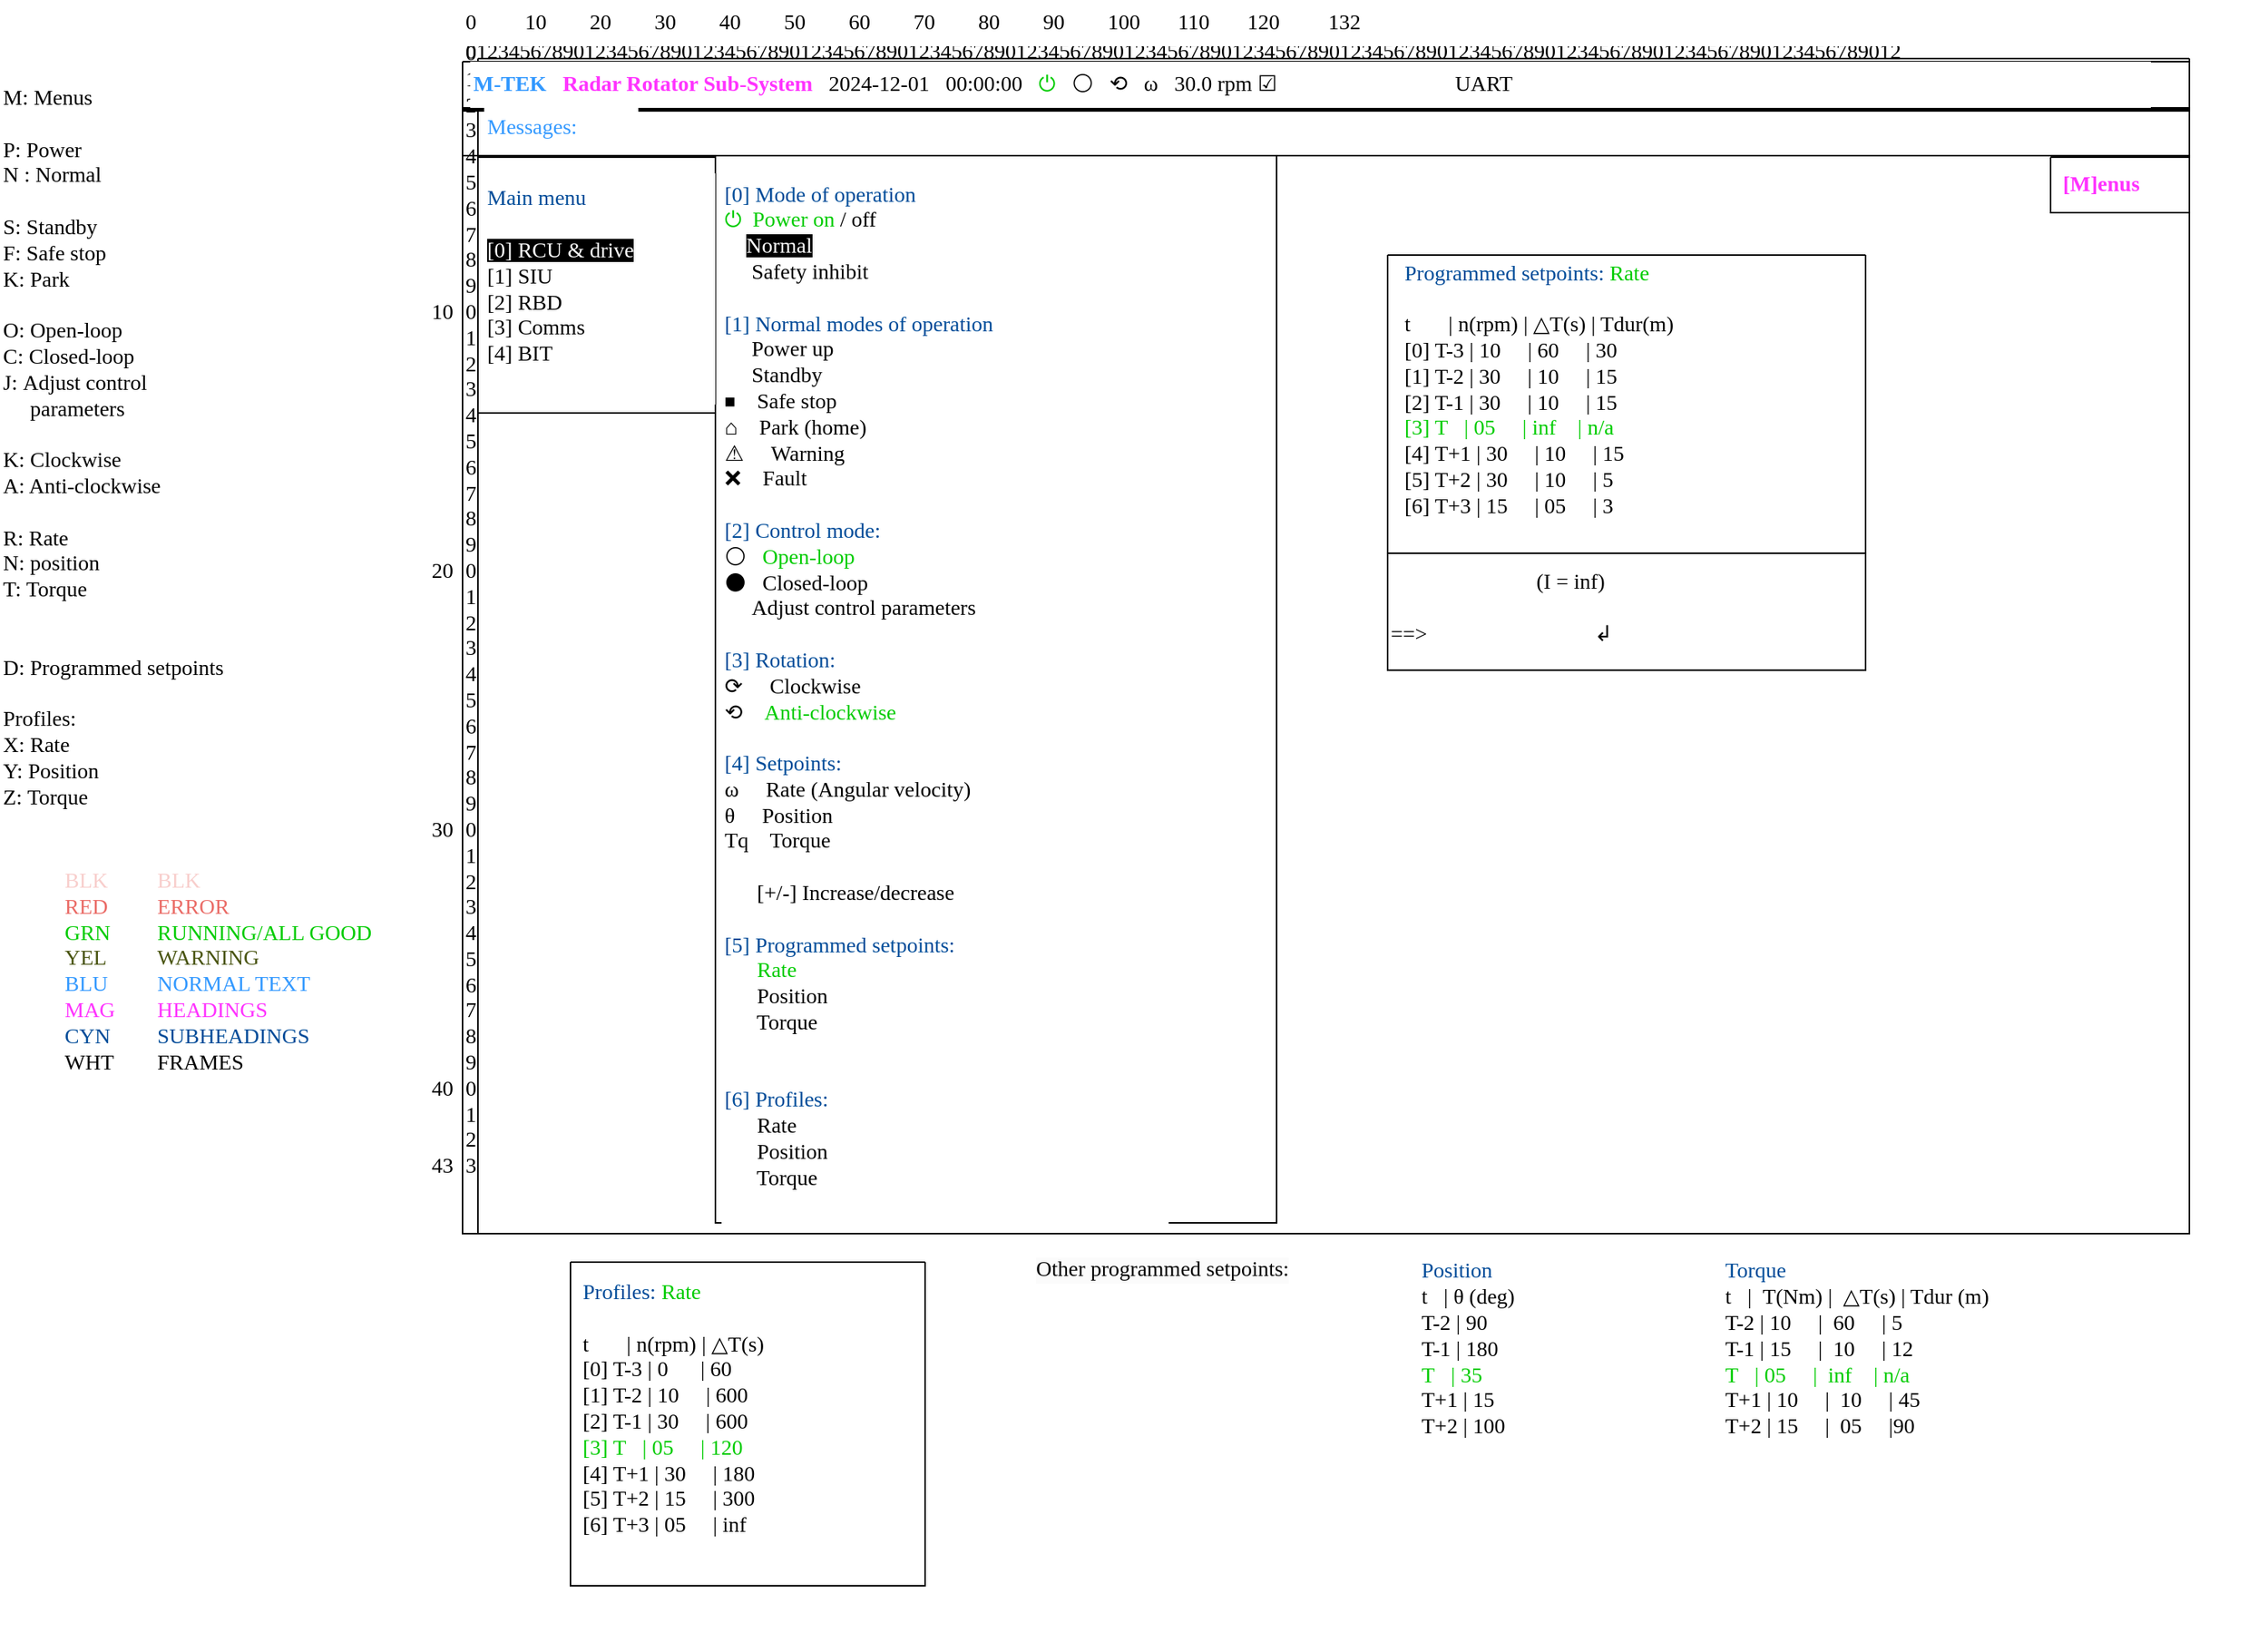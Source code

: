 <mxfile version="25.0.3">
  <diagram name="Page-1" id="gYPdV5KYoYjTxZCbX4Au">
    <mxGraphModel dx="3088" dy="1907" grid="1" gridSize="10" guides="1" tooltips="1" connect="1" arrows="1" fold="1" page="1" pageScale="1" pageWidth="1654" pageHeight="1169" math="0" shadow="0">
      <root>
        <mxCell id="0" />
        <mxCell id="1" parent="0" />
        <mxCell id="qkAYrCaB-duEuZqhV6VB-1" value="&lt;font&gt;0123456789012345678901234567890123456789012345678901234567890123456789012345678901234567890123456789012345678901234567890123456789012&lt;/font&gt;" style="text;html=1;align=left;verticalAlign=middle;resizable=0;points=[];autosize=1;strokeColor=none;fillColor=default;fontFamily=Lucida Console;fontSize=14;" parent="1" vertex="1">
          <mxGeometry x="10" y="-20" width="1150" height="30" as="geometry" />
        </mxCell>
        <mxCell id="qkAYrCaB-duEuZqhV6VB-2" value="&lt;font&gt;0&amp;nbsp; &amp;nbsp; &amp;nbsp; &amp;nbsp; &amp;nbsp;10&amp;nbsp; &amp;nbsp; &amp;nbsp; &amp;nbsp; 20&amp;nbsp; &amp;nbsp; &amp;nbsp; &amp;nbsp; 30&amp;nbsp; &amp;nbsp; &amp;nbsp; &amp;nbsp; 40&amp;nbsp; &amp;nbsp; &amp;nbsp; &amp;nbsp; 50&amp;nbsp; &amp;nbsp; &amp;nbsp; &amp;nbsp; 60&amp;nbsp; &amp;nbsp; &amp;nbsp; &amp;nbsp; 70&amp;nbsp; &amp;nbsp; &amp;nbsp; &amp;nbsp; 80&amp;nbsp; &amp;nbsp; &amp;nbsp; &amp;nbsp; 90&amp;nbsp; &amp;nbsp; &amp;nbsp; &amp;nbsp; 100&amp;nbsp; &amp;nbsp; &amp;nbsp; &amp;nbsp;110&amp;nbsp; &amp;nbsp; &amp;nbsp; &amp;nbsp;120&amp;nbsp; &amp;nbsp; &amp;nbsp; &amp;nbsp; &amp;nbsp;132&amp;nbsp;&lt;/font&gt;" style="text;html=1;align=left;verticalAlign=middle;resizable=0;points=[];autosize=1;strokeColor=none;fillColor=default;fontFamily=Lucida Console;fontSize=14;" parent="1" vertex="1">
          <mxGeometry x="10" y="-39" width="1170" height="30" as="geometry" />
        </mxCell>
        <mxCell id="0JCC86L8l436ZXqpCiF8-2" value="&lt;div&gt;&lt;br&gt;&lt;/div&gt;&lt;div&gt;&lt;br&gt;&lt;/div&gt;&lt;div&gt;&lt;br&gt;&lt;/div&gt;&lt;div&gt;&lt;br&gt;&lt;/div&gt;&lt;div&gt;&lt;br&gt;&lt;/div&gt;&lt;div&gt;&lt;br&gt;&lt;/div&gt;&lt;div&gt;&lt;br&gt;&lt;/div&gt;&lt;div&gt;&lt;br&gt;&lt;/div&gt;&lt;div&gt;&lt;br&gt;&lt;/div&gt;&lt;br&gt;&lt;div&gt;10&lt;/div&gt;&lt;div&gt;&lt;br&gt;&lt;/div&gt;&lt;div&gt;&lt;br&gt;&lt;/div&gt;&lt;div&gt;&lt;br&gt;&lt;/div&gt;&lt;div&gt;&lt;br&gt;&lt;/div&gt;&lt;div&gt;&lt;br&gt;&lt;/div&gt;&lt;div&gt;&lt;br&gt;&lt;/div&gt;&lt;div&gt;&lt;br&gt;&lt;/div&gt;&lt;div&gt;&lt;br&gt;&lt;/div&gt;&lt;div&gt;&lt;br&gt;&lt;/div&gt;&lt;div&gt;20&lt;/div&gt;&lt;div&gt;&lt;br&gt;&lt;/div&gt;&lt;div&gt;&lt;br&gt;&lt;/div&gt;&lt;div&gt;&lt;br&gt;&lt;/div&gt;&lt;div&gt;&lt;br&gt;&lt;/div&gt;&lt;div&gt;&lt;br&gt;&lt;/div&gt;&lt;div&gt;&lt;br&gt;&lt;/div&gt;&lt;div&gt;&lt;br&gt;&lt;/div&gt;&lt;div&gt;&lt;br&gt;&lt;/div&gt;&lt;div&gt;&lt;br&gt;&lt;/div&gt;&lt;div&gt;30&lt;/div&gt;&lt;div&gt;&lt;br&gt;&lt;/div&gt;&lt;div&gt;&lt;br&gt;&lt;/div&gt;&lt;div&gt;&lt;br&gt;&lt;/div&gt;&lt;div&gt;&lt;br&gt;&lt;/div&gt;&lt;div&gt;&lt;br&gt;&lt;/div&gt;&lt;div&gt;&lt;br&gt;&lt;/div&gt;&lt;div&gt;&lt;br&gt;&lt;/div&gt;&lt;div&gt;&lt;br&gt;&lt;/div&gt;&lt;div&gt;&lt;br&gt;&lt;/div&gt;&lt;div&gt;40&lt;/div&gt;&lt;div&gt;&lt;br&gt;&lt;/div&gt;&lt;div&gt;&lt;br&gt;&lt;/div&gt;&lt;div&gt;43&lt;/div&gt;&lt;div&gt;&lt;br&gt;&lt;/div&gt;&lt;div&gt;&lt;br&gt;&lt;/div&gt;&lt;div&gt;&lt;br&gt;&lt;/div&gt;" style="text;whiteSpace=wrap;html=1;align=right;fontFamily=Lucida Console;fontSize=14;" parent="1" vertex="1">
          <mxGeometry x="-18" y="-19" width="24" height="240" as="geometry" />
        </mxCell>
        <mxCell id="qkAYrCaB-duEuZqhV6VB-3" value="0&lt;div&gt;1&lt;/div&gt;&lt;div&gt;2&lt;/div&gt;&lt;div&gt;3&lt;/div&gt;&lt;div&gt;4&lt;/div&gt;&lt;div&gt;5&lt;/div&gt;&lt;div&gt;6&lt;/div&gt;&lt;div&gt;7&lt;/div&gt;&lt;div&gt;8&lt;/div&gt;&lt;div&gt;9&lt;/div&gt;&lt;div&gt;0&lt;/div&gt;&lt;div&gt;1&lt;/div&gt;&lt;div&gt;2&lt;/div&gt;&lt;div&gt;3&lt;/div&gt;&lt;div&gt;4&lt;/div&gt;&lt;div&gt;5&lt;/div&gt;&lt;div&gt;6&lt;/div&gt;&lt;div&gt;7&lt;/div&gt;&lt;div&gt;8&lt;/div&gt;&lt;div&gt;9&lt;/div&gt;&lt;div&gt;0&lt;/div&gt;&lt;div&gt;1&lt;/div&gt;&lt;div&gt;2&lt;/div&gt;&lt;div&gt;3&lt;/div&gt;&lt;div&gt;4&lt;/div&gt;&lt;div&gt;5&lt;/div&gt;&lt;div&gt;6&lt;/div&gt;&lt;div&gt;7&lt;/div&gt;&lt;div&gt;8&lt;/div&gt;&lt;div&gt;9&lt;/div&gt;&lt;div&gt;0&lt;/div&gt;&lt;div&gt;1&lt;/div&gt;&lt;div&gt;2&lt;/div&gt;&lt;div&gt;3&lt;/div&gt;&lt;div&gt;4&lt;/div&gt;&lt;div&gt;5&lt;/div&gt;&lt;div&gt;6&lt;/div&gt;&lt;div&gt;7&lt;/div&gt;&lt;div&gt;8&lt;/div&gt;&lt;div&gt;9&lt;/div&gt;&lt;div&gt;0&lt;/div&gt;&lt;div&gt;1&lt;/div&gt;&lt;div&gt;2&lt;/div&gt;&lt;div&gt;3&lt;/div&gt;&lt;div&gt;&lt;br&gt;&lt;/div&gt;&lt;div&gt;&lt;br&gt;&lt;/div&gt;" style="text;whiteSpace=wrap;html=1;fontFamily=Lucida Console;fontSize=14;" parent="1" vertex="1">
          <mxGeometry x="10" y="-19" width="24" height="240" as="geometry" />
        </mxCell>
        <mxCell id="LSzqvkUK99cfRbp6Mw0R-84" value="&lt;div&gt;&lt;font color=&quot;#f8cecc&quot;&gt;BLK&lt;/font&gt;&lt;/div&gt;&lt;div&gt;&lt;font color=&quot;#ea6b66&quot;&gt;RED&lt;/font&gt;&lt;/div&gt;&lt;div&gt;&lt;span style=&quot;color: rgb(0, 204, 0);&quot;&gt;GRN&lt;/span&gt;&lt;/div&gt;&lt;div&gt;&lt;font color=&quot;#495411&quot;&gt;YEL&lt;/font&gt;&lt;/div&gt;&lt;div&gt;&lt;font color=&quot;#3399ff&quot;&gt;BLU&lt;/font&gt;&lt;/div&gt;&lt;div&gt;&lt;font color=&quot;#ff33ff&quot;&gt;MAG&lt;/font&gt;&lt;/div&gt;&lt;div&gt;&lt;font color=&quot;#004c99&quot;&gt;CYN&lt;/font&gt;&lt;/div&gt;&lt;div&gt;WHT&lt;/div&gt;&lt;div&gt;&lt;br&gt;&lt;/div&gt;" style="text;html=1;align=left;verticalAlign=middle;resizable=0;points=[];autosize=1;strokeColor=none;fillColor=default;fontFamily=Lucida Console;fontSize=14;" parent="1" vertex="1">
          <mxGeometry x="-250" y="520" width="50" height="160" as="geometry" />
        </mxCell>
        <mxCell id="LSzqvkUK99cfRbp6Mw0R-85" value="&lt;div&gt;&lt;font color=&quot;#f8cecc&quot;&gt;BLK&lt;/font&gt;&lt;/div&gt;&lt;div&gt;&lt;font color=&quot;#ea6b66&quot;&gt;ERROR&lt;/font&gt;&lt;/div&gt;&lt;div&gt;&lt;span style=&quot;color: rgb(0, 204, 0);&quot;&gt;RUNNING/ALL GOOD&lt;/span&gt;&lt;/div&gt;&lt;div&gt;&lt;font color=&quot;#495411&quot;&gt;WARNING&lt;/font&gt;&lt;/div&gt;&lt;div&gt;&lt;font color=&quot;#3399ff&quot;&gt;NORMAL TEXT&lt;/font&gt;&lt;/div&gt;&lt;div&gt;&lt;font color=&quot;#ff33ff&quot;&gt;HEADINGS&lt;/font&gt;&lt;/div&gt;&lt;div&gt;&lt;span style=&quot;background-color: initial;&quot;&gt;&lt;font color=&quot;#004c99&quot;&gt;SUBHEADINGS&lt;/font&gt;&lt;/span&gt;&lt;/div&gt;&lt;div&gt;&lt;span style=&quot;background-color: initial;&quot;&gt;FRAMES&lt;/span&gt;&lt;/div&gt;&lt;div&gt;&lt;br&gt;&lt;/div&gt;" style="text;html=1;align=left;verticalAlign=middle;resizable=0;points=[];autosize=1;strokeColor=none;fillColor=default;fontFamily=Lucida Console;fontSize=14;" parent="1" vertex="1">
          <mxGeometry x="-190" y="520" width="160" height="160" as="geometry" />
        </mxCell>
        <mxCell id="oLKlljd090616Nfrw5Nb-1" value="" style="swimlane;startSize=0;fontFamily=Lucida Console;fontSize=14;" parent="1" vertex="1">
          <mxGeometry x="20" y="-1" width="1110" height="762.5" as="geometry" />
        </mxCell>
        <mxCell id="USdj_I0CaCp1iJVfZblM-9" value="&#xa;" style="swimlane;startSize=0;fontFamily=Lucida Console;fontSize=14;" parent="oLKlljd090616Nfrw5Nb-1" vertex="1">
          <mxGeometry x="-10" y="34" width="1120" height="728.5" as="geometry" />
        </mxCell>
        <mxCell id="4MxpSBrEVifbQffTptLJ-7" value="&#xa;" style="swimlane;startSize=0;fontFamily=Lucida Console;fontSize=14;" parent="USdj_I0CaCp1iJVfZblM-9" vertex="1">
          <mxGeometry x="164" y="29" width="364" height="692.5" as="geometry" />
        </mxCell>
        <mxCell id="4MxpSBrEVifbQffTptLJ-8" value="&lt;div&gt;&lt;span style=&quot;color: rgb(0, 76, 153); background-color: initial;&quot;&gt;[0] Mode of operation&lt;/span&gt;&lt;/div&gt;&lt;div&gt;&lt;font style=&quot;background-color: initial;&quot; color=&quot;#00cc00&quot;&gt;⏻&amp;nbsp;&amp;nbsp;&lt;/font&gt;&lt;span style=&quot;color: rgb(0, 204, 0); background-color: initial;&quot;&gt;Power on&lt;/span&gt;&lt;span style=&quot;background-color: initial;&quot;&gt;&lt;font color=&quot;#004c99&quot;&gt;&amp;nbsp;&lt;/font&gt;&lt;/span&gt;&lt;span style=&quot;background-color: initial;&quot;&gt;/ off&lt;/span&gt;&lt;/div&gt;&lt;div&gt;&lt;font style=&quot;background-color: rgb(255, 255, 255);&quot; color=&quot;#ffffff&quot;&gt;&amp;nbsp; &amp;nbsp; &lt;/font&gt;&lt;font style=&quot;background-color: rgb(0, 0, 0);&quot; color=&quot;#ffffff&quot;&gt;Normal&lt;/font&gt;&lt;/div&gt;&lt;div&gt;&lt;font style=&quot;background-color: rgb(255, 255, 255);&quot;&gt;&amp;nbsp; &amp;nbsp; &amp;nbsp;Safety inhibit&lt;/font&gt;&lt;/div&gt;&lt;div&gt;&lt;br&gt;&lt;/div&gt;&lt;div&gt;&lt;div&gt;&lt;span style=&quot;background-color: initial;&quot;&gt;&lt;font color=&quot;#004c99&quot;&gt;[1] Normal modes of operation&lt;/font&gt;&lt;/span&gt;&lt;/div&gt;&lt;div&gt;&amp;nbsp; &amp;nbsp; &amp;nbsp;Power up&lt;/div&gt;&lt;/div&gt;&lt;div&gt;&amp;nbsp; &amp;nbsp; &amp;nbsp;Standby&lt;/div&gt;&lt;div&gt;⏹&amp;nbsp; &amp;nbsp; Safe stop&lt;/div&gt;&lt;div&gt;⌂&amp;nbsp; &amp;nbsp; Park (home)&lt;/div&gt;&lt;div&gt;⚠&amp;nbsp; &amp;nbsp; &amp;nbsp;Warning&lt;/div&gt;&lt;div&gt;❌&amp;nbsp; &amp;nbsp; Fault&amp;nbsp;&amp;nbsp;&lt;/div&gt;&lt;div&gt;&lt;br&gt;&lt;/div&gt;&lt;div&gt;&lt;span style=&quot;color: rgb(0, 76, 153); background-color: initial;&quot;&gt;[2] Control mode:&lt;/span&gt;&amp;nbsp;&lt;/div&gt;&lt;div&gt;⚪&amp;nbsp; &amp;nbsp;&lt;span style=&quot;color: rgb(0, 204, 0); background-color: initial;&quot;&gt;Open-loop&lt;/span&gt;&lt;span style=&quot;background-color: initial;&quot;&gt;&amp;nbsp;&lt;/span&gt;&lt;/div&gt;&lt;div&gt;&lt;span style=&quot;text-wrap-mode: wrap;&quot;&gt;⚫&amp;nbsp; &amp;nbsp;Closed-loop&lt;/span&gt;&lt;/div&gt;&lt;div&gt;&lt;span style=&quot;text-wrap-mode: wrap;&quot;&gt;&amp;nbsp; &amp;nbsp; &amp;nbsp;Adjust control&amp;nbsp;&lt;/span&gt;&lt;span style=&quot;background-color: initial; text-wrap-mode: wrap;&quot;&gt;parameters&lt;/span&gt;&lt;/div&gt;&lt;div&gt;&lt;span style=&quot;color: rgb(0, 76, 153);&quot;&gt;&lt;br&gt;&lt;/span&gt;&lt;/div&gt;&lt;div&gt;&lt;span style=&quot;color: rgb(0, 76, 153); background-color: initial;&quot;&gt;[3] Rotation:&lt;/span&gt;&lt;span style=&quot;color: rgb(0, 76, 153); background-color: initial;&quot;&gt;&amp;nbsp;&lt;/span&gt;&lt;/div&gt;&lt;div&gt;&lt;span style=&quot;background-color: initial;&quot;&gt;⟳&amp;nbsp; &amp;nbsp; &amp;nbsp;&lt;/span&gt;&lt;span style=&quot;background-color: initial;&quot;&gt;Clockwise&lt;/span&gt;&lt;/div&gt;&lt;div&gt;&lt;span style=&quot;background-color: initial;&quot;&gt;⟲&amp;nbsp; &amp;nbsp;&amp;nbsp;&lt;/span&gt;&lt;span style=&quot;color: rgb(0, 204, 0); background-color: initial;&quot;&gt;Anti-clockwise&lt;/span&gt;&lt;/div&gt;&lt;div&gt;&lt;span style=&quot;color: rgb(0, 76, 153);&quot;&gt;&lt;br&gt;&lt;/span&gt;&lt;/div&gt;&lt;div&gt;&lt;span style=&quot;color: rgb(0, 76, 153);&quot;&gt;[4] Setpoints:&lt;/span&gt;&lt;/div&gt;&lt;div&gt;&lt;span style=&quot;background-color: initial;&quot;&gt;ω&amp;nbsp; &amp;nbsp; &amp;nbsp;Rate (Angular velocity)&lt;/span&gt;&lt;/div&gt;&lt;div&gt;&lt;font&gt;θ&amp;nbsp; &amp;nbsp; &amp;nbsp;Position&lt;/font&gt;&lt;/div&gt;&lt;div&gt;&lt;font&gt;Tq&amp;nbsp; &amp;nbsp; Torque&lt;/font&gt;&lt;/div&gt;&lt;div&gt;&lt;font&gt;&lt;br&gt;&lt;/font&gt;&lt;/div&gt;&lt;div&gt;&lt;span style=&quot;background-color: initial; text-wrap-mode: wrap;&quot;&gt;&amp;nbsp; &amp;nbsp; &amp;nbsp; [+/-] Increase/decrease&amp;nbsp;&amp;nbsp;&lt;/span&gt;&lt;/div&gt;&lt;div&gt;&lt;span style=&quot;background-color: initial; text-wrap-mode: wrap;&quot;&gt;&lt;br&gt;&lt;/span&gt;&lt;/div&gt;&lt;div&gt;&lt;span style=&quot;color: rgb(0, 76, 153); background-color: initial;&quot;&gt;[5] Programmed setpoints:&lt;/span&gt;&lt;/div&gt;&lt;div&gt;&lt;div&gt;&amp;nbsp; &amp;nbsp; &amp;nbsp;&amp;nbsp;&lt;span style=&quot;color: rgb(0, 204, 0); background-color: initial;&quot;&gt;Rate&lt;/span&gt;&lt;/div&gt;&lt;div&gt;&amp;nbsp; &amp;nbsp; &amp;nbsp; Position&lt;/div&gt;&lt;div&gt;&amp;nbsp; &amp;nbsp; &amp;nbsp; Torque&lt;/div&gt;&lt;div&gt;&lt;br&gt;&lt;br&gt;&lt;/div&gt;&lt;/div&gt;&lt;div&gt;&lt;div&gt;&lt;span style=&quot;color: rgb(0, 76, 153); background-color: initial;&quot;&gt;[6] Profiles:&lt;/span&gt;&lt;/div&gt;&lt;/div&gt;&lt;div&gt;&lt;div&gt;&amp;nbsp; &amp;nbsp; &amp;nbsp; Rate&lt;/div&gt;&lt;div&gt;&amp;nbsp; &amp;nbsp; &amp;nbsp; Position&lt;/div&gt;&lt;div&gt;&amp;nbsp; &amp;nbsp; &amp;nbsp; Torque&lt;/div&gt;&lt;div&gt;&lt;br&gt;&lt;/div&gt;&lt;/div&gt;" style="text;html=1;align=left;verticalAlign=middle;resizable=0;points=[];autosize=1;strokeColor=none;fillColor=default;fontFamily=Lucida Console;fontSize=14;" parent="4MxpSBrEVifbQffTptLJ-7" vertex="1">
          <mxGeometry x="4" y="7.5" width="290" height="690" as="geometry" />
        </mxCell>
        <mxCell id="4MxpSBrEVifbQffTptLJ-11" value="&#xa;" style="swimlane;startSize=0;fontFamily=Lucida Console;fontSize=14;" parent="USdj_I0CaCp1iJVfZblM-9" vertex="1">
          <mxGeometry y="-2" width="1120" height="31" as="geometry" />
        </mxCell>
        <mxCell id="4MxpSBrEVifbQffTptLJ-14" value="" style="group;fontFamily=Lucida Console;fontSize=14;" parent="USdj_I0CaCp1iJVfZblM-9" vertex="1" connectable="0">
          <mxGeometry x="600" y="117" width="390.005" height="273.63" as="geometry" />
        </mxCell>
        <mxCell id="4MxpSBrEVifbQffTptLJ-15" value="" style="group;fontFamily=Lucida Console;fontSize=14;" parent="4MxpSBrEVifbQffTptLJ-14" vertex="1" connectable="0">
          <mxGeometry width="390.005" height="273.63" as="geometry" />
        </mxCell>
        <mxCell id="4MxpSBrEVifbQffTptLJ-16" value="&lt;div&gt;&lt;font style=&quot;background-color: initial;&quot;&gt;&lt;br&gt;&lt;/font&gt;&lt;/div&gt;&lt;div&gt;&lt;font style=&quot;background-color: initial;&quot;&gt;&lt;span style=&quot;color: rgb(0, 76, 153);&quot;&gt;Programmed setpoints: &lt;/span&gt;&lt;font color=&quot;#00cc00&quot;&gt;Rate&lt;/font&gt;&lt;/font&gt;&lt;/div&gt;&lt;div&gt;&lt;font style=&quot;background-color: initial;&quot;&gt;&lt;br&gt;&lt;/font&gt;&lt;/div&gt;&lt;div&gt;&lt;font style=&quot;background-color: initial;&quot;&gt;t&amp;nbsp; &amp;nbsp; &amp;nbsp; &amp;nbsp;|&amp;nbsp;&lt;/font&gt;&lt;font style=&quot;background-color: initial;&quot;&gt;n(rpm) |&amp;nbsp;&lt;/font&gt;&lt;span style=&quot;background-color: initial;&quot;&gt;△&lt;/span&gt;&lt;font style=&quot;background-color: initial;&quot;&gt;T(&lt;/font&gt;&lt;span style=&quot;background-color: initial;&quot;&gt;s) | Tdur(m)&lt;/span&gt;&lt;/div&gt;&lt;div&gt;&lt;font style=&quot;background-color: initial;&quot;&gt;[0] T-3 |&amp;nbsp;&lt;/font&gt;&lt;span style=&quot;background-color: initial;&quot;&gt;10&amp;nbsp; &amp;nbsp; &amp;nbsp;| 60&amp;nbsp; &amp;nbsp; &amp;nbsp;| 30&lt;/span&gt;&lt;/div&gt;&lt;div&gt;[1] T-2 | 30&amp;nbsp; &amp;nbsp; &amp;nbsp;| 10&amp;nbsp; &amp;nbsp; &amp;nbsp;| 15&amp;nbsp;&lt;/div&gt;&lt;div&gt;&lt;div&gt;[2] T-1 | 30&amp;nbsp; &amp;nbsp; &amp;nbsp;| 10&amp;nbsp; &amp;nbsp; &amp;nbsp;| 15&amp;nbsp;&lt;/div&gt;&lt;/div&gt;&lt;div&gt;&lt;span style=&quot;color: rgb(0, 204, 0); background-color: initial;&quot;&gt;[3] T&amp;nbsp; &amp;nbsp;| 05&amp;nbsp; &amp;nbsp; &amp;nbsp;| inf&amp;nbsp; &amp;nbsp; | n/a&lt;/span&gt;&lt;/div&gt;&lt;div&gt;[4] T+1 | 30&amp;nbsp; &amp;nbsp; &amp;nbsp;| 10&amp;nbsp; &amp;nbsp; &amp;nbsp;| 15&amp;nbsp;&lt;/div&gt;&lt;div&gt;[5] T+2 | 30&amp;nbsp; &amp;nbsp; &amp;nbsp;| 10&amp;nbsp; &amp;nbsp; &amp;nbsp;| 5&lt;/div&gt;&lt;div&gt;[6] T+3 | 15&amp;nbsp; &amp;nbsp; &amp;nbsp;| 05&amp;nbsp; &amp;nbsp; &amp;nbsp;| 3&lt;/div&gt;&lt;div&gt;&lt;div&gt;&lt;br&gt;&lt;/div&gt;&lt;/div&gt;" style="text;html=1;align=left;verticalAlign=middle;resizable=0;points=[];autosize=1;strokeColor=none;fillColor=default;fontFamily=Lucida Console;fontSize=14;" parent="4MxpSBrEVifbQffTptLJ-15" vertex="1">
          <mxGeometry x="9.355" y="-45.87" width="310" height="220" as="geometry" />
        </mxCell>
        <mxCell id="4MxpSBrEVifbQffTptLJ-17" value="&#xa;" style="swimlane;startSize=0;fontFamily=Lucida Console;fontSize=14;" parent="4MxpSBrEVifbQffTptLJ-15" vertex="1">
          <mxGeometry y="-23.5" width="310" height="193.5" as="geometry" />
        </mxCell>
        <mxCell id="4MxpSBrEVifbQffTptLJ-20" value="&lt;div&gt;&lt;span style=&quot;background-color: initial;&quot;&gt;&amp;nbsp; &amp;nbsp; &amp;nbsp;&lt;/span&gt;&lt;span style=&quot;background-color: initial;&quot;&gt;&amp;nbsp; &amp;nbsp; &amp;nbsp; &amp;nbsp; &amp;nbsp; &amp;nbsp; &amp;nbsp; &amp;nbsp; &amp;nbsp; &amp;nbsp; &amp;nbsp; (I = inf)&lt;/span&gt;&lt;/div&gt;&lt;div&gt;&lt;br&gt;&lt;/div&gt;&lt;div&gt;&lt;span style=&quot;background-color: initial;&quot;&gt;==&amp;gt;&amp;nbsp; &amp;nbsp; &amp;nbsp; &amp;nbsp; &amp;nbsp; &amp;nbsp; &amp;nbsp; &amp;nbsp; &amp;nbsp; &amp;nbsp; &amp;nbsp; &amp;nbsp; &amp;nbsp; &amp;nbsp; &amp;nbsp; &amp;nbsp;&lt;/span&gt;&lt;span style=&quot;background-color: initial;&quot;&gt;↲&lt;/span&gt;&lt;/div&gt;" style="text;html=1;align=left;verticalAlign=middle;resizable=0;points=[];autosize=1;strokeColor=none;fillColor=default;fontFamily=Lucida Console;fontSize=14;" parent="4MxpSBrEVifbQffTptLJ-15" vertex="1">
          <mxGeometry x="0.005" y="176.126" width="330" height="60" as="geometry" />
        </mxCell>
        <mxCell id="IRrVePGKbeW26_qfrrrW-6" value="&#xa;" style="swimlane;startSize=0;fontFamily=Lucida Console;fontSize=14;" parent="4MxpSBrEVifbQffTptLJ-15" vertex="1" collapsed="1">
          <mxGeometry y="170" width="310" height="75.87" as="geometry">
            <mxRectangle x="530" y="607" width="330" height="40" as="alternateBounds" />
          </mxGeometry>
        </mxCell>
        <mxCell id="USdj_I0CaCp1iJVfZblM-36" value="&#xa;" style="swimlane;startSize=0;fontFamily=Lucida Console;fontSize=14;" parent="oLKlljd090616Nfrw5Nb-1" vertex="1">
          <mxGeometry x="-10" y="2" width="1120" height="31" as="geometry" />
        </mxCell>
        <mxCell id="XSunC-uCqq7RMeQdDFrF-5" value="&lt;font color=&quot;#3399ff&quot;&gt;&lt;b&gt;M-TEK&lt;/b&gt;&amp;nbsp; &amp;nbsp;&lt;/font&gt;&lt;font color=&quot;#ff33ff&quot;&gt;&lt;b&gt;Radar Rotator Sub-System&amp;nbsp; &amp;nbsp;&lt;/b&gt;&lt;/font&gt;2024-12-01&amp;nbsp; &amp;nbsp;00:00:00&amp;nbsp; &amp;nbsp;&lt;span style=&quot;color: rgb(0, 204, 0);&quot;&gt;⏻&amp;nbsp; &amp;nbsp;&lt;/span&gt;⚪&amp;nbsp; &amp;nbsp;⟲&amp;nbsp; &amp;nbsp;ω&amp;nbsp; &amp;nbsp;30.0 rpm&amp;nbsp;&lt;span style=&quot;background-color: initial;&quot;&gt;☑&amp;nbsp; &amp;nbsp; &amp;nbsp; &amp;nbsp; &amp;nbsp; &amp;nbsp; &amp;nbsp; &amp;nbsp; &amp;nbsp; &amp;nbsp; &amp;nbsp; &amp;nbsp; &amp;nbsp; &amp;nbsp; &amp;nbsp; &amp;nbsp; &amp;nbsp;UART&lt;/span&gt;" style="text;html=1;align=left;verticalAlign=middle;resizable=0;points=[];autosize=1;strokeColor=none;fillColor=default;labelBackgroundColor=none;fontFamily=Lucida Console;fontSize=14;" parent="USdj_I0CaCp1iJVfZblM-36" vertex="1">
          <mxGeometry x="5" width="1090" height="30" as="geometry" />
        </mxCell>
        <mxCell id="oLKlljd090616Nfrw5Nb-10" value="&lt;font color=&quot;#3399ff&quot;&gt;Messages:&lt;/font&gt;" style="text;html=1;align=left;verticalAlign=middle;resizable=0;points=[];autosize=1;strokeColor=none;fillColor=default;fontFamily=Lucida Console;fontSize=14;" parent="oLKlljd090616Nfrw5Nb-1" vertex="1">
          <mxGeometry x="4" y="30" width="100" height="30" as="geometry" />
        </mxCell>
        <mxCell id="ilJto_MPeTjgDD-c5Nzn-4" value="" style="group;fontFamily=Lucida Console;fontSize=14;" parent="oLKlljd090616Nfrw5Nb-1" vertex="1" connectable="0">
          <mxGeometry x="1020" y="59.5" width="116" height="39" as="geometry" />
        </mxCell>
        <mxCell id="ilJto_MPeTjgDD-c5Nzn-5" value="&lt;b style=&quot;color: rgb(255, 51, 255);&quot;&gt;&lt;font&gt;[M]enus&lt;/font&gt;&lt;/b&gt;" style="text;html=1;align=left;verticalAlign=middle;resizable=0;points=[];autosize=1;strokeColor=none;fillColor=default;fontFamily=Lucida Console;fontSize=14;" parent="ilJto_MPeTjgDD-c5Nzn-4" vertex="1">
          <mxGeometry x="6" y="7" width="80" height="30" as="geometry" />
        </mxCell>
        <mxCell id="w1xh8Gzg1oj1wPazXkOO-9" value="&#xa;" style="swimlane;startSize=0;fontFamily=Lucida Console;fontSize=14;" parent="oLKlljd090616Nfrw5Nb-1" vertex="1">
          <mxGeometry x="1020" y="64" width="90" height="36" as="geometry" />
        </mxCell>
        <mxCell id="E-7C91kOw7d5Ax8kFymq-1" value="&#xa;" style="swimlane;startSize=0;fontFamily=Lucida Console;fontSize=14;" parent="oLKlljd090616Nfrw5Nb-1" vertex="1">
          <mxGeometry y="64" width="154" height="166" as="geometry" />
        </mxCell>
        <mxCell id="E-7C91kOw7d5Ax8kFymq-2" value="" style="group;fontFamily=Lucida Console;fontSize=14;" parent="E-7C91kOw7d5Ax8kFymq-1" vertex="1" connectable="0">
          <mxGeometry x="-2" y="63.5" width="156" height="137" as="geometry" />
        </mxCell>
        <mxCell id="E-7C91kOw7d5Ax8kFymq-3" value="&lt;div&gt;&lt;span style=&quot;color: rgb(0, 76, 153);&quot;&gt;Main menu&lt;/span&gt;&lt;/div&gt;&lt;div&gt;&lt;span style=&quot;background-color: initial;&quot;&gt;&lt;font color=&quot;#004c99&quot;&gt;&lt;br&gt;&lt;/font&gt;&lt;/span&gt;&lt;/div&gt;&lt;div&gt;&lt;font color=&quot;#ffffff&quot; style=&quot;background-color: rgb(0, 0, 0);&quot;&gt;[0] &lt;font&gt;RCU &amp;amp; drive&lt;/font&gt;&lt;/font&gt;&lt;/div&gt;&lt;div&gt;[1] SIU&lt;/div&gt;&lt;div&gt;[2] RBD&lt;/div&gt;&lt;div&gt;[3] Comms&lt;/div&gt;&lt;div&gt;&lt;span style=&quot;background-color: initial;&quot;&gt;[4] BIT&lt;/span&gt;&lt;/div&gt;&lt;div&gt;&lt;br&gt;&lt;/div&gt;" style="text;html=1;align=left;verticalAlign=middle;resizable=0;points=[];autosize=1;strokeColor=none;fillColor=default;fontFamily=Lucida Console;fontSize=14;" parent="E-7C91kOw7d5Ax8kFymq-2" vertex="1">
          <mxGeometry x="6" y="-53" width="150" height="150" as="geometry" />
        </mxCell>
        <mxCell id="4MxpSBrEVifbQffTptLJ-10" value="&lt;div&gt;&lt;span style=&quot;text-wrap-mode: nowrap;&quot;&gt;M: Menus&lt;/span&gt;&lt;/div&gt;&lt;div&gt;&lt;br&gt;&lt;/div&gt;&lt;div&gt;&lt;font&gt;&lt;span style=&quot;text-wrap-mode: nowrap;&quot;&gt;P: Power&lt;/span&gt;&lt;/font&gt;&lt;/div&gt;&lt;div&gt;&lt;font&gt;&lt;span style=&quot;text-wrap-mode: nowrap;&quot;&gt;N : Normal&lt;/span&gt;&lt;/font&gt;&lt;/div&gt;&lt;div&gt;&lt;font&gt;&lt;span style=&quot;text-wrap-mode: nowrap;&quot;&gt;&lt;br&gt;&lt;/span&gt;&lt;/font&gt;&lt;/div&gt;&lt;div&gt;&lt;font&gt;&lt;span style=&quot;text-wrap-mode: nowrap;&quot;&gt;S: Standby&lt;/span&gt;&lt;/font&gt;&lt;/div&gt;&lt;div&gt;&lt;font&gt;&lt;span style=&quot;text-wrap-mode: nowrap;&quot;&gt;F: Safe stop&lt;/span&gt;&lt;/font&gt;&lt;/div&gt;&lt;div&gt;&lt;font&gt;&lt;span style=&quot;text-wrap-mode: nowrap;&quot;&gt;K: Park&lt;/span&gt;&lt;/font&gt;&lt;/div&gt;&lt;div&gt;&lt;font&gt;&lt;span style=&quot;text-wrap-mode: nowrap;&quot;&gt;&lt;br&gt;&lt;/span&gt;&lt;/font&gt;&lt;/div&gt;&lt;div&gt;&lt;font&gt;&lt;div&gt;&lt;span style=&quot;text-wrap-mode: nowrap;&quot;&gt;O: Open-loop&lt;/span&gt;&lt;/div&gt;&lt;div&gt;&lt;span style=&quot;text-wrap-mode: nowrap;&quot;&gt;C: Closed-loop&lt;/span&gt;&lt;/div&gt;&lt;div&gt;&lt;span style=&quot;text-wrap-mode: nowrap;&quot;&gt;J:&amp;nbsp;&lt;/span&gt;&lt;span style=&quot;background-color: initial;&quot;&gt;Adjust control&amp;nbsp;&lt;/span&gt;&lt;/div&gt;&lt;div&gt;&lt;span style=&quot;background-color: initial;&quot;&gt;&amp;nbsp; &amp;nbsp; &amp;nbsp;parameters&lt;/span&gt;&lt;/div&gt;&lt;div&gt;&lt;span style=&quot;background-color: initial;&quot;&gt;&lt;br&gt;&lt;/span&gt;&lt;/div&gt;&lt;/font&gt;&lt;/div&gt;&lt;div&gt;&lt;span style=&quot;text-wrap-mode: nowrap;&quot;&gt;K: Clockwise&lt;/span&gt;&lt;/div&gt;&lt;div&gt;&lt;span style=&quot;text-wrap-mode: nowrap;&quot;&gt;A: Anti-clockwise&lt;/span&gt;&lt;/div&gt;&lt;div&gt;&lt;font&gt;&lt;span style=&quot;text-wrap-mode: nowrap;&quot;&gt;&lt;br&gt;&lt;/span&gt;&lt;/font&gt;&lt;/div&gt;&lt;div&gt;&lt;font&gt;&lt;span style=&quot;text-wrap-mode: nowrap;&quot;&gt;R: Rate&lt;br&gt;&lt;/span&gt;&lt;/font&gt;&lt;div&gt;&lt;font&gt;&lt;span style=&quot;text-wrap-mode: nowrap;&quot;&gt;N: position&lt;/span&gt;&lt;/font&gt;&lt;/div&gt;&lt;div&gt;&lt;font&gt;&lt;span style=&quot;text-wrap-mode: nowrap;&quot;&gt;T: Torque&lt;/span&gt;&lt;/font&gt;&lt;/div&gt;&lt;div&gt;&lt;br&gt;&lt;/div&gt;&lt;div&gt;&lt;br&gt;&lt;/div&gt;&lt;div&gt;&lt;font&gt;&lt;span style=&quot;text-wrap-mode: nowrap;&quot;&gt;D: Programmed setpoints&lt;/span&gt;&lt;/font&gt;&lt;/div&gt;&lt;div&gt;&lt;font&gt;&lt;span style=&quot;text-wrap-mode: nowrap;&quot;&gt;&lt;br&gt;&lt;/span&gt;&lt;/font&gt;&lt;/div&gt;&lt;div&gt;&lt;span style=&quot;text-wrap-mode: nowrap;&quot;&gt;Profiles:&lt;/span&gt;&lt;/div&gt;&lt;div&gt;&lt;span style=&quot;text-wrap-mode: nowrap;&quot;&gt;X: Rate&lt;/span&gt;&lt;/div&gt;&lt;div&gt;&lt;span style=&quot;text-wrap-mode: nowrap;&quot;&gt;Y: Position&lt;/span&gt;&lt;/div&gt;&lt;div&gt;&lt;span style=&quot;text-wrap-mode: nowrap;&quot;&gt;Z: Torque&lt;/span&gt;&lt;/div&gt;&lt;div&gt;&lt;br&gt;&lt;/div&gt;&lt;div&gt;&lt;font&gt;&lt;span style=&quot;text-wrap-mode: nowrap;&quot;&gt;&lt;br&gt;&lt;/span&gt;&lt;/font&gt;&lt;/div&gt;&lt;/div&gt;" style="text;whiteSpace=wrap;html=1;fontFamily=Lucida Console;fontSize=14;" parent="1" vertex="1">
          <mxGeometry x="-290" y="10" width="280" height="370" as="geometry" />
        </mxCell>
        <mxCell id="DSnwj8j0_HxHGMN0Q9fs-1" value="&lt;div&gt;&lt;div&gt;&lt;span style=&quot;color: rgb(0, 76, 153); background-color: initial;&quot;&gt;&lt;span&gt;Position&lt;/span&gt;&lt;/span&gt;&lt;/div&gt;&lt;/div&gt;&lt;div&gt;t&amp;nbsp; &amp;nbsp;|&lt;font style=&quot;background-color: initial;&quot;&gt;&amp;nbsp;θ (deg)&amp;nbsp;&lt;/font&gt;&lt;/div&gt;&lt;div&gt;&lt;font style=&quot;background-color: initial;&quot;&gt;T-2 | 90&lt;/font&gt;&lt;span style=&quot;background-color: initial;&quot;&gt;&amp;nbsp; &amp;nbsp; &amp;nbsp; &amp;nbsp;&amp;nbsp;&lt;/span&gt;&lt;/div&gt;&lt;div&gt;T-1 | 180&amp;nbsp;&lt;font color=&quot;#3399ff&quot;&gt; &amp;nbsp; &amp;nbsp; &amp;nbsp;&amp;nbsp;&lt;/font&gt;&lt;/div&gt;&lt;div&gt;&lt;font color=&quot;#00cc00&quot;&gt;T&amp;nbsp; &amp;nbsp;| 35&amp;nbsp; &amp;nbsp; &amp;nbsp; &amp;nbsp;&amp;nbsp;&lt;/font&gt;&lt;/div&gt;&lt;div&gt;T+1 | 15&amp;nbsp; &amp;nbsp; &amp;nbsp; &amp;nbsp;&amp;nbsp;&lt;/div&gt;&lt;div&gt;T+2 | 100&amp;nbsp; &amp;nbsp;&lt;font color=&quot;#3399ff&quot;&gt; &amp;nbsp; &amp;nbsp;&amp;nbsp;&lt;/font&gt;&lt;/div&gt;&lt;div&gt;&lt;br&gt;&lt;/div&gt;" style="text;html=1;align=left;verticalAlign=middle;resizable=0;points=[];autosize=1;strokeColor=none;fillColor=default;fontFamily=Lucida Console;fontSize=14;fontStyle=0" parent="1" vertex="1">
          <mxGeometry x="630" y="770" width="170" height="150" as="geometry" />
        </mxCell>
        <mxCell id="DSnwj8j0_HxHGMN0Q9fs-2" value="&lt;div&gt;&lt;div&gt;&lt;span style=&quot;color: rgb(0, 76, 153); background-color: initial;&quot;&gt;&lt;span&gt;Torque&lt;/span&gt;&lt;/span&gt;&lt;/div&gt;&lt;/div&gt;&lt;div&gt;t&amp;nbsp; &amp;nbsp;|&amp;nbsp;&amp;nbsp;&lt;font style=&quot;background-color: initial;&quot;&gt;T(Nm) |&amp;nbsp;&amp;nbsp;&lt;/font&gt;&lt;span style=&quot;background-color: initial;&quot;&gt;△&lt;/span&gt;T(&lt;span style=&quot;background-color: initial;&quot;&gt;s) | Tdur (m)&lt;/span&gt;&lt;/div&gt;&lt;div&gt;&lt;font style=&quot;background-color: initial;&quot;&gt;T-2 |&amp;nbsp;&lt;/font&gt;&lt;span style=&quot;background-color: initial;&quot;&gt;10&amp;nbsp; &amp;nbsp; &amp;nbsp;|&amp;nbsp; 60&amp;nbsp; &amp;nbsp; &amp;nbsp;| 5&lt;/span&gt;&lt;/div&gt;&lt;div&gt;T-1 | 15&amp;nbsp; &amp;nbsp; &amp;nbsp;|&amp;nbsp; 10&amp;nbsp; &amp;nbsp; &amp;nbsp;| 12&lt;/div&gt;&lt;div&gt;&lt;font color=&quot;#00cc00&quot;&gt;T&amp;nbsp; &amp;nbsp;| 05&amp;nbsp; &amp;nbsp; &amp;nbsp;|&amp;nbsp; inf&amp;nbsp; &amp;nbsp; | n/a&lt;/font&gt;&lt;/div&gt;&lt;div&gt;T+1 | 10&amp;nbsp; &amp;nbsp; &amp;nbsp;|&amp;nbsp; 10&amp;nbsp; &amp;nbsp; &amp;nbsp;| 45&lt;/div&gt;&lt;div&gt;T+2 | 15&amp;nbsp; &amp;nbsp; &amp;nbsp;|&amp;nbsp; 05&amp;nbsp; &amp;nbsp; &amp;nbsp;|90&lt;/div&gt;&lt;div&gt;&lt;br&gt;&lt;/div&gt;" style="text;html=1;align=left;verticalAlign=middle;resizable=0;points=[];autosize=1;strokeColor=none;fillColor=default;fontFamily=Lucida Console;fontSize=14;fontStyle=0" parent="1" vertex="1">
          <mxGeometry x="827" y="770" width="300" height="150" as="geometry" />
        </mxCell>
        <mxCell id="IRrVePGKbeW26_qfrrrW-7" value="&lt;div style=&quot;forced-color-adjust: none; font-family: &amp;quot;Lucida Console&amp;quot;; font-size: 14px; font-style: normal; font-variant-ligatures: normal; font-variant-caps: normal; font-weight: 400; letter-spacing: normal; orphans: 2; text-align: left; text-indent: 0px; text-transform: none; widows: 2; word-spacing: 0px; -webkit-text-stroke-width: 0px; white-space: nowrap; background-color: rgb(251, 251, 251); text-decoration-thickness: initial; text-decoration-style: initial; text-decoration-color: initial;&quot;&gt;&lt;span style=&quot;forced-color-adjust: none;&quot;&gt;Other programmed setpoints:&lt;/span&gt;&lt;/div&gt;" style="text;whiteSpace=wrap;html=1;" parent="1" vertex="1">
          <mxGeometry x="380" y="770" width="150" height="50" as="geometry" />
        </mxCell>
        <mxCell id="IRrVePGKbeW26_qfrrrW-9" value="" style="group;fontFamily=Lucida Console;fontSize=14;" parent="1" vertex="1" connectable="0">
          <mxGeometry x="80.0" y="790" width="240" height="228.63" as="geometry" />
        </mxCell>
        <mxCell id="IRrVePGKbeW26_qfrrrW-10" value="&lt;div&gt;&lt;font style=&quot;background-color: initial;&quot;&gt;&lt;br&gt;&lt;/font&gt;&lt;/div&gt;&lt;div&gt;&lt;font style=&quot;background-color: initial;&quot;&gt;&lt;span style=&quot;color: rgb(0, 76, 153);&quot;&gt;Profiles: &lt;/span&gt;&lt;font color=&quot;#00cc00&quot;&gt;Rate&lt;/font&gt;&lt;/font&gt;&lt;/div&gt;&lt;div&gt;&lt;font style=&quot;background-color: initial;&quot;&gt;&lt;br&gt;&lt;/font&gt;&lt;/div&gt;&lt;div&gt;&lt;font style=&quot;background-color: initial;&quot;&gt;t&amp;nbsp; &amp;nbsp; &amp;nbsp; &amp;nbsp;|&amp;nbsp;&lt;/font&gt;&lt;font style=&quot;background-color: initial;&quot;&gt;n(rpm) |&amp;nbsp;&lt;/font&gt;&lt;span style=&quot;background-color: initial;&quot;&gt;△&lt;/span&gt;&lt;font style=&quot;background-color: initial;&quot;&gt;T(&lt;/font&gt;&lt;span style=&quot;background-color: initial;&quot;&gt;s)&lt;/span&gt;&lt;/div&gt;&lt;div&gt;&lt;font style=&quot;background-color: initial;&quot;&gt;[0] T-3 |&amp;nbsp;&lt;/font&gt;&lt;span style=&quot;background-color: initial;&quot;&gt;0&amp;nbsp; &amp;nbsp; &amp;nbsp; | 60&lt;/span&gt;&lt;/div&gt;&lt;div&gt;&lt;font style=&quot;background-color: initial;&quot;&gt;[1] T-2 |&amp;nbsp;&lt;/font&gt;&lt;span style=&quot;background-color: initial;&quot;&gt;10&amp;nbsp; &amp;nbsp; &amp;nbsp;| 600&lt;/span&gt;&lt;/div&gt;&lt;div&gt;&lt;span style=&quot;background-color: initial;&quot;&gt;[2] T-1 | 30&amp;nbsp; &amp;nbsp; &amp;nbsp;| 600&amp;nbsp;&lt;/span&gt;&lt;/div&gt;&lt;div&gt;&lt;font color=&quot;#00cc00&quot;&gt;[3] T&amp;nbsp; &amp;nbsp;| 05&amp;nbsp; &amp;nbsp; &amp;nbsp;| 120&lt;/font&gt;&lt;/div&gt;&lt;div&gt;[4] T+1 | 30&amp;nbsp; &amp;nbsp; &amp;nbsp;| 180&lt;/div&gt;&lt;div&gt;[5] T+2 | 15&amp;nbsp; &amp;nbsp; &amp;nbsp;| 300&lt;/div&gt;&lt;div&gt;&lt;span style=&quot;background-color: initial;&quot;&gt;[6] T+3 | 05&amp;nbsp; &amp;nbsp; &amp;nbsp;| inf&lt;/span&gt;&lt;/div&gt;" style="text;html=1;align=left;verticalAlign=middle;resizable=0;points=[];autosize=1;strokeColor=none;fillColor=default;fontFamily=Lucida Console;fontSize=14;" parent="IRrVePGKbeW26_qfrrrW-9" vertex="1">
          <mxGeometry x="6.284" y="-23.179" width="230" height="200" as="geometry" />
        </mxCell>
        <mxCell id="IRrVePGKbeW26_qfrrrW-14" value="&#xa;" style="swimlane;startSize=0;fontFamily=Lucida Console;fontSize=14;" parent="IRrVePGKbeW26_qfrrrW-9" vertex="1">
          <mxGeometry y="-10" width="230" height="210" as="geometry" />
        </mxCell>
      </root>
    </mxGraphModel>
  </diagram>
</mxfile>
